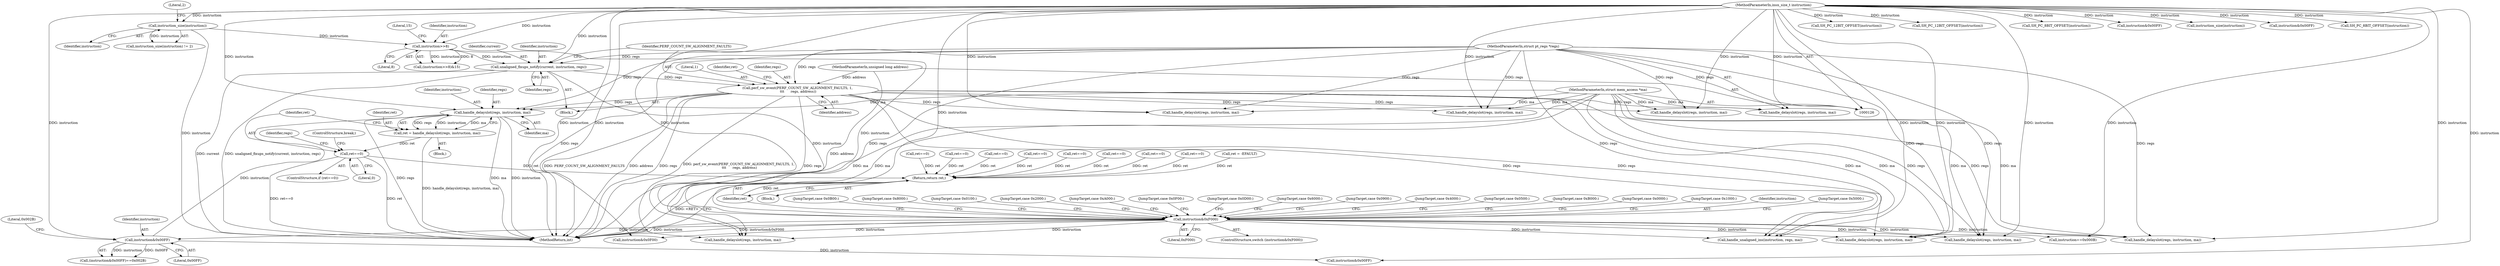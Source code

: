 digraph "0_linux_a8b0ca17b80e92faab46ee7179ba9e99ccb61233_23@pointer" {
"1000281" [label="(Call,handle_delayslot(regs, instruction, ma))"];
"1000166" [label="(Call,perf_sw_event(PERF_COUNT_SW_ALIGNMENT_FAULTS, 1,\n \t\t\t      regs, address))"];
"1000162" [label="(Call,unaligned_fixups_notify(current, instruction, regs))"];
"1000147" [label="(Call,instruction>>8)"];
"1000138" [label="(Call,instruction_size(instruction))"];
"1000127" [label="(MethodParameterIn,insn_size_t instruction)"];
"1000128" [label="(MethodParameterIn,struct pt_regs *regs)"];
"1000131" [label="(MethodParameterIn,unsigned long address)"];
"1000274" [label="(Call,instruction&0x00FF)"];
"1000176" [label="(Call,instruction&0xF000)"];
"1000129" [label="(MethodParameterIn,struct mem_access *ma)"];
"1000279" [label="(Call,ret = handle_delayslot(regs, instruction, ma))"];
"1000286" [label="(Call,ret==0)"];
"1000462" [label="(Return,return ret;)"];
"1000281" [label="(Call,handle_delayslot(regs, instruction, ma))"];
"1000175" [label="(ControlStructure,switch (instruction&0xF000))"];
"1000180" [label="(JumpTarget,case 0x0000:)"];
"1000282" [label="(Identifier,regs)"];
"1000140" [label="(Literal,2)"];
"1000330" [label="(ControlStructure,break;)"];
"1000462" [label="(Return,return ret;)"];
"1000267" [label="(JumpTarget,case 0x1000:)"];
"1000177" [label="(Identifier,instruction)"];
"1000150" [label="(Literal,15)"];
"1000169" [label="(Identifier,regs)"];
"1000331" [label="(JumpTarget,case 0x5000:)"];
"1000280" [label="(Identifier,ret)"];
"1000297" [label="(Call,instruction&0x00FF)"];
"1000276" [label="(Literal,0x00FF)"];
"1000193" [label="(Call,ret==0)"];
"1000345" [label="(JumpTarget,case 0x0B00:)"];
"1000277" [label="(Literal,0x002B)"];
"1000166" [label="(Call,perf_sw_event(PERF_COUNT_SW_ALIGNMENT_FAULTS, 1,\n \t\t\t      regs, address))"];
"1000335" [label="(JumpTarget,case 0x8000:)"];
"1000213" [label="(Call,handle_delayslot(regs, instruction, ma))"];
"1000385" [label="(Call,handle_delayslot(regs, instruction, ma))"];
"1000182" [label="(Call,instruction==0x000B)"];
"1000350" [label="(Call,handle_delayslot(regs, instruction, ma))"];
"1000424" [label="(Call,ret==0)"];
"1000162" [label="(Call,unaligned_fixups_notify(current, instruction, regs))"];
"1000163" [label="(Identifier,current)"];
"1000129" [label="(MethodParameterIn,struct mem_access *ma)"];
"1000284" [label="(Identifier,ma)"];
"1000176" [label="(Call,instruction&0xF000)"];
"1000147" [label="(Call,instruction>>8)"];
"1000275" [label="(Identifier,instruction)"];
"1000274" [label="(Call,instruction&0x00FF)"];
"1000442" [label="(Call,ret==0)"];
"1000431" [label="(Call,SH_PC_12BIT_OFFSET(instruction))"];
"1000128" [label="(MethodParameterIn,struct pt_regs *regs)"];
"1000238" [label="(Call,handle_delayslot(regs, instruction, ma))"];
"1000341" [label="(JumpTarget,case 0x0100:)"];
"1000132" [label="(Block,)"];
"1000463" [label="(Identifier,ret)"];
"1000137" [label="(Call,instruction_size(instruction) != 2)"];
"1000285" [label="(ControlStructure,if (ret==0))"];
"1000269" [label="(JumpTarget,case 0x2000:)"];
"1000171" [label="(Call,ret = -EFAULT)"];
"1000188" [label="(Call,handle_delayslot(regs, instruction, ma))"];
"1000279" [label="(Call,ret = handle_delayslot(regs, instruction, ma))"];
"1000459" [label="(Call,SH_PC_12BIT_OFFSET(instruction))"];
"1000416" [label="(JumpTarget,case 0xA000:)"];
"1000483" [label="(MethodReturn,int)"];
"1000337" [label="(Call,instruction&0x0F00)"];
"1000283" [label="(Identifier,instruction)"];
"1000138" [label="(Call,instruction_size(instruction))"];
"1000412" [label="(Call,SH_PC_8BIT_OFFSET(instruction))"];
"1000170" [label="(Identifier,address)"];
"1000206" [label="(Call,instruction&0x00FF)"];
"1000164" [label="(Identifier,instruction)"];
"1000347" [label="(JumpTarget,case 0x0F00:)"];
"1000165" [label="(Identifier,regs)"];
"1000382" [label="(JumpTarget,case 0x0D00:)"];
"1000309" [label="(Call,ret==0)"];
"1000287" [label="(Identifier,ret)"];
"1000149" [label="(Literal,8)"];
"1000479" [label="(Call,instruction_size(instruction))"];
"1000333" [label="(JumpTarget,case 0x6000:)"];
"1000304" [label="(Call,handle_delayslot(regs, instruction, ma))"];
"1000437" [label="(Call,handle_delayslot(regs, instruction, ma))"];
"1000231" [label="(Call,instruction&0x00FF)"];
"1000167" [label="(Identifier,PERF_COUNT_SW_ALIGNMENT_FAULTS)"];
"1000127" [label="(MethodParameterIn,insn_size_t instruction)"];
"1000148" [label="(Identifier,instruction)"];
"1000390" [label="(Call,ret==0)"];
"1000286" [label="(Call,ret==0)"];
"1000146" [label="(Call,(instruction>>8)&15)"];
"1000380" [label="(JumpTarget,case 0x0900:)"];
"1000243" [label="(Call,ret==0)"];
"1000291" [label="(Identifier,regs)"];
"1000168" [label="(Literal,1)"];
"1000273" [label="(Call,(instruction&0x00FF)==0x002B)"];
"1000161" [label="(Block,)"];
"1000467" [label="(Call,handle_unaligned_ins(instruction, regs, ma))"];
"1000355" [label="(Call,ret==0)"];
"1000377" [label="(Call,SH_PC_8BIT_OFFSET(instruction))"];
"1000131" [label="(MethodParameterIn,unsigned long address)"];
"1000271" [label="(JumpTarget,case 0x4000:)"];
"1000178" [label="(Literal,0xF000)"];
"1000139" [label="(Identifier,instruction)"];
"1000419" [label="(Call,handle_delayslot(regs, instruction, ma))"];
"1000288" [label="(Literal,0)"];
"1000278" [label="(Block,)"];
"1000343" [label="(JumpTarget,case 0x0500:)"];
"1000434" [label="(JumpTarget,case 0xB000:)"];
"1000218" [label="(Call,ret==0)"];
"1000172" [label="(Identifier,ret)"];
"1000281" -> "1000279"  [label="AST: "];
"1000281" -> "1000284"  [label="CFG: "];
"1000282" -> "1000281"  [label="AST: "];
"1000283" -> "1000281"  [label="AST: "];
"1000284" -> "1000281"  [label="AST: "];
"1000279" -> "1000281"  [label="CFG: "];
"1000281" -> "1000483"  [label="DDG: regs"];
"1000281" -> "1000483"  [label="DDG: ma"];
"1000281" -> "1000483"  [label="DDG: instruction"];
"1000281" -> "1000279"  [label="DDG: regs"];
"1000281" -> "1000279"  [label="DDG: instruction"];
"1000281" -> "1000279"  [label="DDG: ma"];
"1000166" -> "1000281"  [label="DDG: regs"];
"1000128" -> "1000281"  [label="DDG: regs"];
"1000274" -> "1000281"  [label="DDG: instruction"];
"1000127" -> "1000281"  [label="DDG: instruction"];
"1000129" -> "1000281"  [label="DDG: ma"];
"1000166" -> "1000161"  [label="AST: "];
"1000166" -> "1000170"  [label="CFG: "];
"1000167" -> "1000166"  [label="AST: "];
"1000168" -> "1000166"  [label="AST: "];
"1000169" -> "1000166"  [label="AST: "];
"1000170" -> "1000166"  [label="AST: "];
"1000172" -> "1000166"  [label="CFG: "];
"1000166" -> "1000483"  [label="DDG: regs"];
"1000166" -> "1000483"  [label="DDG: perf_sw_event(PERF_COUNT_SW_ALIGNMENT_FAULTS, 1,\n \t\t\t      regs, address)"];
"1000166" -> "1000483"  [label="DDG: PERF_COUNT_SW_ALIGNMENT_FAULTS"];
"1000166" -> "1000483"  [label="DDG: address"];
"1000162" -> "1000166"  [label="DDG: regs"];
"1000128" -> "1000166"  [label="DDG: regs"];
"1000131" -> "1000166"  [label="DDG: address"];
"1000166" -> "1000188"  [label="DDG: regs"];
"1000166" -> "1000213"  [label="DDG: regs"];
"1000166" -> "1000238"  [label="DDG: regs"];
"1000166" -> "1000304"  [label="DDG: regs"];
"1000166" -> "1000350"  [label="DDG: regs"];
"1000166" -> "1000385"  [label="DDG: regs"];
"1000166" -> "1000419"  [label="DDG: regs"];
"1000166" -> "1000437"  [label="DDG: regs"];
"1000166" -> "1000467"  [label="DDG: regs"];
"1000162" -> "1000161"  [label="AST: "];
"1000162" -> "1000165"  [label="CFG: "];
"1000163" -> "1000162"  [label="AST: "];
"1000164" -> "1000162"  [label="AST: "];
"1000165" -> "1000162"  [label="AST: "];
"1000167" -> "1000162"  [label="CFG: "];
"1000162" -> "1000483"  [label="DDG: current"];
"1000162" -> "1000483"  [label="DDG: unaligned_fixups_notify(current, instruction, regs)"];
"1000147" -> "1000162"  [label="DDG: instruction"];
"1000127" -> "1000162"  [label="DDG: instruction"];
"1000128" -> "1000162"  [label="DDG: regs"];
"1000162" -> "1000176"  [label="DDG: instruction"];
"1000147" -> "1000146"  [label="AST: "];
"1000147" -> "1000149"  [label="CFG: "];
"1000148" -> "1000147"  [label="AST: "];
"1000149" -> "1000147"  [label="AST: "];
"1000150" -> "1000147"  [label="CFG: "];
"1000147" -> "1000146"  [label="DDG: instruction"];
"1000147" -> "1000146"  [label="DDG: 8"];
"1000138" -> "1000147"  [label="DDG: instruction"];
"1000127" -> "1000147"  [label="DDG: instruction"];
"1000147" -> "1000176"  [label="DDG: instruction"];
"1000138" -> "1000137"  [label="AST: "];
"1000138" -> "1000139"  [label="CFG: "];
"1000139" -> "1000138"  [label="AST: "];
"1000140" -> "1000138"  [label="CFG: "];
"1000138" -> "1000483"  [label="DDG: instruction"];
"1000138" -> "1000137"  [label="DDG: instruction"];
"1000127" -> "1000138"  [label="DDG: instruction"];
"1000127" -> "1000126"  [label="AST: "];
"1000127" -> "1000483"  [label="DDG: instruction"];
"1000127" -> "1000176"  [label="DDG: instruction"];
"1000127" -> "1000182"  [label="DDG: instruction"];
"1000127" -> "1000188"  [label="DDG: instruction"];
"1000127" -> "1000206"  [label="DDG: instruction"];
"1000127" -> "1000213"  [label="DDG: instruction"];
"1000127" -> "1000231"  [label="DDG: instruction"];
"1000127" -> "1000238"  [label="DDG: instruction"];
"1000127" -> "1000274"  [label="DDG: instruction"];
"1000127" -> "1000297"  [label="DDG: instruction"];
"1000127" -> "1000304"  [label="DDG: instruction"];
"1000127" -> "1000337"  [label="DDG: instruction"];
"1000127" -> "1000350"  [label="DDG: instruction"];
"1000127" -> "1000377"  [label="DDG: instruction"];
"1000127" -> "1000385"  [label="DDG: instruction"];
"1000127" -> "1000412"  [label="DDG: instruction"];
"1000127" -> "1000419"  [label="DDG: instruction"];
"1000127" -> "1000431"  [label="DDG: instruction"];
"1000127" -> "1000437"  [label="DDG: instruction"];
"1000127" -> "1000459"  [label="DDG: instruction"];
"1000127" -> "1000467"  [label="DDG: instruction"];
"1000127" -> "1000479"  [label="DDG: instruction"];
"1000128" -> "1000126"  [label="AST: "];
"1000128" -> "1000483"  [label="DDG: regs"];
"1000128" -> "1000188"  [label="DDG: regs"];
"1000128" -> "1000213"  [label="DDG: regs"];
"1000128" -> "1000238"  [label="DDG: regs"];
"1000128" -> "1000304"  [label="DDG: regs"];
"1000128" -> "1000350"  [label="DDG: regs"];
"1000128" -> "1000385"  [label="DDG: regs"];
"1000128" -> "1000419"  [label="DDG: regs"];
"1000128" -> "1000437"  [label="DDG: regs"];
"1000128" -> "1000467"  [label="DDG: regs"];
"1000131" -> "1000126"  [label="AST: "];
"1000131" -> "1000483"  [label="DDG: address"];
"1000274" -> "1000273"  [label="AST: "];
"1000274" -> "1000276"  [label="CFG: "];
"1000275" -> "1000274"  [label="AST: "];
"1000276" -> "1000274"  [label="AST: "];
"1000277" -> "1000274"  [label="CFG: "];
"1000274" -> "1000273"  [label="DDG: instruction"];
"1000274" -> "1000273"  [label="DDG: 0x00FF"];
"1000176" -> "1000274"  [label="DDG: instruction"];
"1000274" -> "1000297"  [label="DDG: instruction"];
"1000176" -> "1000175"  [label="AST: "];
"1000176" -> "1000178"  [label="CFG: "];
"1000177" -> "1000176"  [label="AST: "];
"1000178" -> "1000176"  [label="AST: "];
"1000180" -> "1000176"  [label="CFG: "];
"1000267" -> "1000176"  [label="CFG: "];
"1000269" -> "1000176"  [label="CFG: "];
"1000271" -> "1000176"  [label="CFG: "];
"1000331" -> "1000176"  [label="CFG: "];
"1000333" -> "1000176"  [label="CFG: "];
"1000335" -> "1000176"  [label="CFG: "];
"1000341" -> "1000176"  [label="CFG: "];
"1000343" -> "1000176"  [label="CFG: "];
"1000345" -> "1000176"  [label="CFG: "];
"1000347" -> "1000176"  [label="CFG: "];
"1000380" -> "1000176"  [label="CFG: "];
"1000382" -> "1000176"  [label="CFG: "];
"1000416" -> "1000176"  [label="CFG: "];
"1000434" -> "1000176"  [label="CFG: "];
"1000463" -> "1000176"  [label="CFG: "];
"1000176" -> "1000483"  [label="DDG: instruction&0xF000"];
"1000176" -> "1000483"  [label="DDG: instruction"];
"1000176" -> "1000182"  [label="DDG: instruction"];
"1000176" -> "1000337"  [label="DDG: instruction"];
"1000176" -> "1000350"  [label="DDG: instruction"];
"1000176" -> "1000385"  [label="DDG: instruction"];
"1000176" -> "1000419"  [label="DDG: instruction"];
"1000176" -> "1000437"  [label="DDG: instruction"];
"1000176" -> "1000467"  [label="DDG: instruction"];
"1000129" -> "1000126"  [label="AST: "];
"1000129" -> "1000483"  [label="DDG: ma"];
"1000129" -> "1000188"  [label="DDG: ma"];
"1000129" -> "1000213"  [label="DDG: ma"];
"1000129" -> "1000238"  [label="DDG: ma"];
"1000129" -> "1000304"  [label="DDG: ma"];
"1000129" -> "1000350"  [label="DDG: ma"];
"1000129" -> "1000385"  [label="DDG: ma"];
"1000129" -> "1000419"  [label="DDG: ma"];
"1000129" -> "1000437"  [label="DDG: ma"];
"1000129" -> "1000467"  [label="DDG: ma"];
"1000279" -> "1000278"  [label="AST: "];
"1000280" -> "1000279"  [label="AST: "];
"1000287" -> "1000279"  [label="CFG: "];
"1000279" -> "1000483"  [label="DDG: handle_delayslot(regs, instruction, ma)"];
"1000279" -> "1000286"  [label="DDG: ret"];
"1000286" -> "1000285"  [label="AST: "];
"1000286" -> "1000288"  [label="CFG: "];
"1000287" -> "1000286"  [label="AST: "];
"1000288" -> "1000286"  [label="AST: "];
"1000291" -> "1000286"  [label="CFG: "];
"1000330" -> "1000286"  [label="CFG: "];
"1000286" -> "1000483"  [label="DDG: ret==0"];
"1000286" -> "1000483"  [label="DDG: ret"];
"1000286" -> "1000462"  [label="DDG: ret"];
"1000462" -> "1000132"  [label="AST: "];
"1000462" -> "1000463"  [label="CFG: "];
"1000463" -> "1000462"  [label="AST: "];
"1000483" -> "1000462"  [label="CFG: "];
"1000462" -> "1000483"  [label="DDG: <RET>"];
"1000463" -> "1000462"  [label="DDG: ret"];
"1000309" -> "1000462"  [label="DDG: ret"];
"1000355" -> "1000462"  [label="DDG: ret"];
"1000171" -> "1000462"  [label="DDG: ret"];
"1000193" -> "1000462"  [label="DDG: ret"];
"1000442" -> "1000462"  [label="DDG: ret"];
"1000218" -> "1000462"  [label="DDG: ret"];
"1000424" -> "1000462"  [label="DDG: ret"];
"1000243" -> "1000462"  [label="DDG: ret"];
"1000390" -> "1000462"  [label="DDG: ret"];
}
